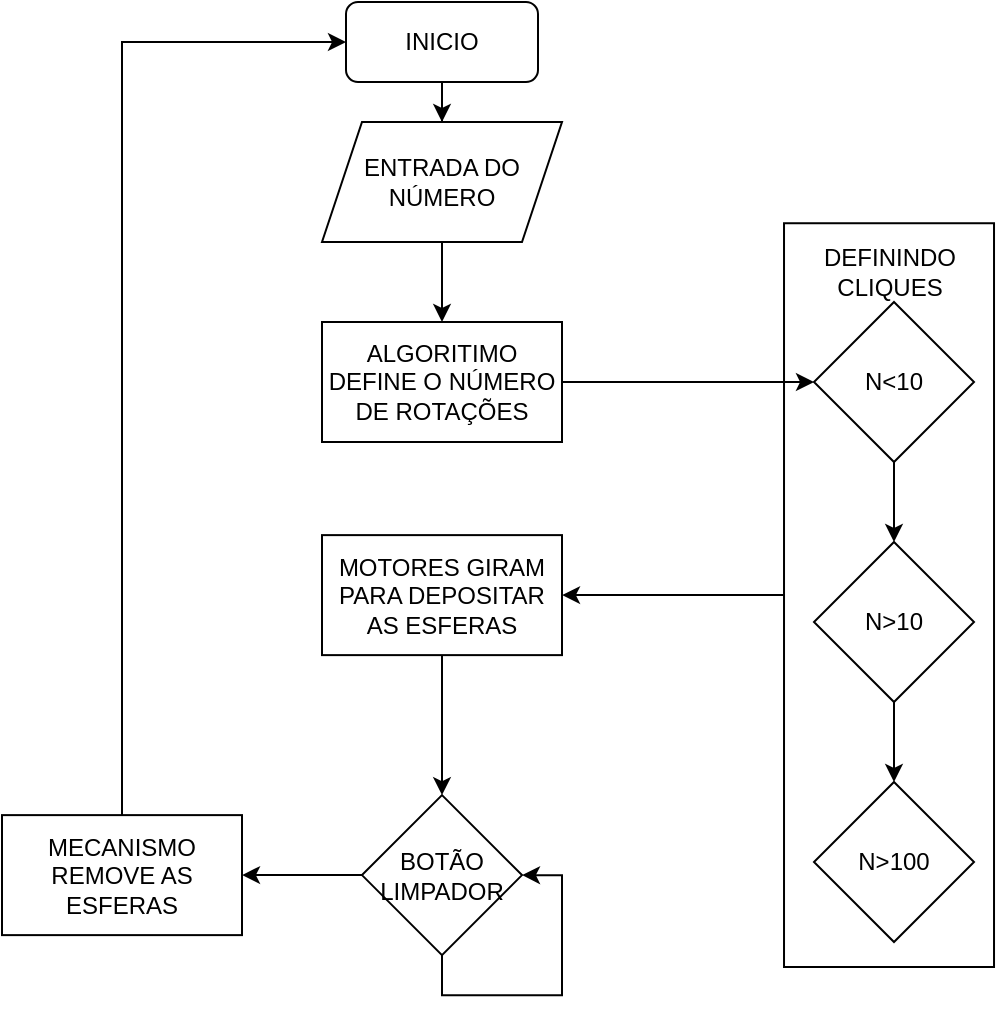 <mxfile version="20.2.7" type="device"><diagram id="8eQW7Oooj4U8F2gZPdmI" name="Página-1"><mxGraphModel dx="1422" dy="786" grid="1" gridSize="10" guides="1" tooltips="1" connect="1" arrows="1" fold="1" page="1" pageScale="1" pageWidth="827" pageHeight="1169" math="0" shadow="0"><root><mxCell id="0"/><mxCell id="1" parent="0"/><mxCell id="xFCAyf9KW4k3yejvgpTX-17" value="" style="edgeStyle=orthogonalEdgeStyle;rounded=0;orthogonalLoop=1;jettySize=auto;html=1;" edge="1" parent="1" source="xFCAyf9KW4k3yejvgpTX-14" target="xFCAyf9KW4k3yejvgpTX-16"><mxGeometry relative="1" as="geometry"/></mxCell><mxCell id="xFCAyf9KW4k3yejvgpTX-14" value="" style="rounded=0;whiteSpace=wrap;html=1;rotation=90;" vertex="1" parent="1"><mxGeometry x="451.57" y="254.06" width="371.88" height="105" as="geometry"/></mxCell><mxCell id="xFCAyf9KW4k3yejvgpTX-3" value="" style="edgeStyle=orthogonalEdgeStyle;rounded=0;orthogonalLoop=1;jettySize=auto;html=1;" edge="1" parent="1" source="xFCAyf9KW4k3yejvgpTX-1" target="xFCAyf9KW4k3yejvgpTX-2"><mxGeometry relative="1" as="geometry"/></mxCell><mxCell id="xFCAyf9KW4k3yejvgpTX-1" value="INICIO" style="rounded=1;whiteSpace=wrap;html=1;" vertex="1" parent="1"><mxGeometry x="366" y="10" width="96" height="40" as="geometry"/></mxCell><mxCell id="xFCAyf9KW4k3yejvgpTX-12" value="" style="edgeStyle=orthogonalEdgeStyle;rounded=0;orthogonalLoop=1;jettySize=auto;html=1;" edge="1" parent="1" source="xFCAyf9KW4k3yejvgpTX-2" target="xFCAyf9KW4k3yejvgpTX-11"><mxGeometry relative="1" as="geometry"/></mxCell><mxCell id="xFCAyf9KW4k3yejvgpTX-2" value="ENTRADA DO NÚMERO" style="shape=parallelogram;perimeter=parallelogramPerimeter;whiteSpace=wrap;html=1;fixedSize=1;" vertex="1" parent="1"><mxGeometry x="354" y="70" width="120" height="60" as="geometry"/></mxCell><mxCell id="xFCAyf9KW4k3yejvgpTX-7" value="" style="edgeStyle=orthogonalEdgeStyle;rounded=0;orthogonalLoop=1;jettySize=auto;html=1;" edge="1" parent="1" source="xFCAyf9KW4k3yejvgpTX-4" target="xFCAyf9KW4k3yejvgpTX-5"><mxGeometry relative="1" as="geometry"/></mxCell><mxCell id="xFCAyf9KW4k3yejvgpTX-4" value="N&amp;lt;10" style="rhombus;whiteSpace=wrap;html=1;" vertex="1" parent="1"><mxGeometry x="600" y="160" width="80" height="80" as="geometry"/></mxCell><mxCell id="xFCAyf9KW4k3yejvgpTX-8" value="" style="edgeStyle=orthogonalEdgeStyle;rounded=0;orthogonalLoop=1;jettySize=auto;html=1;" edge="1" parent="1" source="xFCAyf9KW4k3yejvgpTX-5" target="xFCAyf9KW4k3yejvgpTX-6"><mxGeometry relative="1" as="geometry"/></mxCell><mxCell id="xFCAyf9KW4k3yejvgpTX-5" value="N&amp;gt;10" style="rhombus;whiteSpace=wrap;html=1;" vertex="1" parent="1"><mxGeometry x="600" y="280" width="80" height="80" as="geometry"/></mxCell><mxCell id="xFCAyf9KW4k3yejvgpTX-6" value="N&amp;gt;100" style="rhombus;whiteSpace=wrap;html=1;" vertex="1" parent="1"><mxGeometry x="600" y="400" width="80" height="80" as="geometry"/></mxCell><mxCell id="xFCAyf9KW4k3yejvgpTX-13" style="edgeStyle=orthogonalEdgeStyle;rounded=0;orthogonalLoop=1;jettySize=auto;html=1;exitX=1;exitY=0.5;exitDx=0;exitDy=0;entryX=0;entryY=0.5;entryDx=0;entryDy=0;" edge="1" parent="1" source="xFCAyf9KW4k3yejvgpTX-11" target="xFCAyf9KW4k3yejvgpTX-4"><mxGeometry relative="1" as="geometry"/></mxCell><mxCell id="xFCAyf9KW4k3yejvgpTX-11" value="ALGORITIMO DEFINE O NÚMERO DE ROTAÇÕES" style="whiteSpace=wrap;html=1;" vertex="1" parent="1"><mxGeometry x="354" y="170" width="120" height="60" as="geometry"/></mxCell><mxCell id="xFCAyf9KW4k3yejvgpTX-15" value="DEFININDO CLIQUES" style="text;html=1;strokeColor=none;fillColor=none;align=center;verticalAlign=middle;whiteSpace=wrap;rounded=0;" vertex="1" parent="1"><mxGeometry x="587.51" y="130" width="100" height="30" as="geometry"/></mxCell><mxCell id="xFCAyf9KW4k3yejvgpTX-19" value="" style="edgeStyle=orthogonalEdgeStyle;rounded=0;orthogonalLoop=1;jettySize=auto;html=1;" edge="1" parent="1" source="xFCAyf9KW4k3yejvgpTX-16" target="xFCAyf9KW4k3yejvgpTX-18"><mxGeometry relative="1" as="geometry"/></mxCell><mxCell id="xFCAyf9KW4k3yejvgpTX-16" value="MOTORES GIRAM PARA DEPOSITAR AS ESFERAS" style="whiteSpace=wrap;html=1;rounded=0;" vertex="1" parent="1"><mxGeometry x="354" y="276.56" width="120" height="60" as="geometry"/></mxCell><mxCell id="xFCAyf9KW4k3yejvgpTX-21" value="" style="edgeStyle=orthogonalEdgeStyle;rounded=0;orthogonalLoop=1;jettySize=auto;html=1;" edge="1" parent="1" source="xFCAyf9KW4k3yejvgpTX-18" target="xFCAyf9KW4k3yejvgpTX-20"><mxGeometry relative="1" as="geometry"/></mxCell><mxCell id="xFCAyf9KW4k3yejvgpTX-18" value="BOTÃO LIMPADOR" style="rhombus;whiteSpace=wrap;html=1;rounded=0;" vertex="1" parent="1"><mxGeometry x="374" y="406.56" width="80" height="80" as="geometry"/></mxCell><mxCell id="xFCAyf9KW4k3yejvgpTX-23" style="edgeStyle=orthogonalEdgeStyle;rounded=0;orthogonalLoop=1;jettySize=auto;html=1;exitX=0.5;exitY=0;exitDx=0;exitDy=0;entryX=0;entryY=0.5;entryDx=0;entryDy=0;" edge="1" parent="1" source="xFCAyf9KW4k3yejvgpTX-20" target="xFCAyf9KW4k3yejvgpTX-1"><mxGeometry relative="1" as="geometry"><Array as="points"><mxPoint x="254" y="30"/></Array></mxGeometry></mxCell><mxCell id="xFCAyf9KW4k3yejvgpTX-20" value="MECANISMO REMOVE AS ESFERAS" style="rounded=0;whiteSpace=wrap;html=1;" vertex="1" parent="1"><mxGeometry x="194" y="416.56" width="120" height="60" as="geometry"/></mxCell><mxCell id="xFCAyf9KW4k3yejvgpTX-22" style="edgeStyle=orthogonalEdgeStyle;rounded=0;orthogonalLoop=1;jettySize=auto;html=1;exitX=0.5;exitY=1;exitDx=0;exitDy=0;entryX=1;entryY=0.5;entryDx=0;entryDy=0;" edge="1" parent="1" source="xFCAyf9KW4k3yejvgpTX-18" target="xFCAyf9KW4k3yejvgpTX-18"><mxGeometry relative="1" as="geometry"/></mxCell></root></mxGraphModel></diagram></mxfile>
